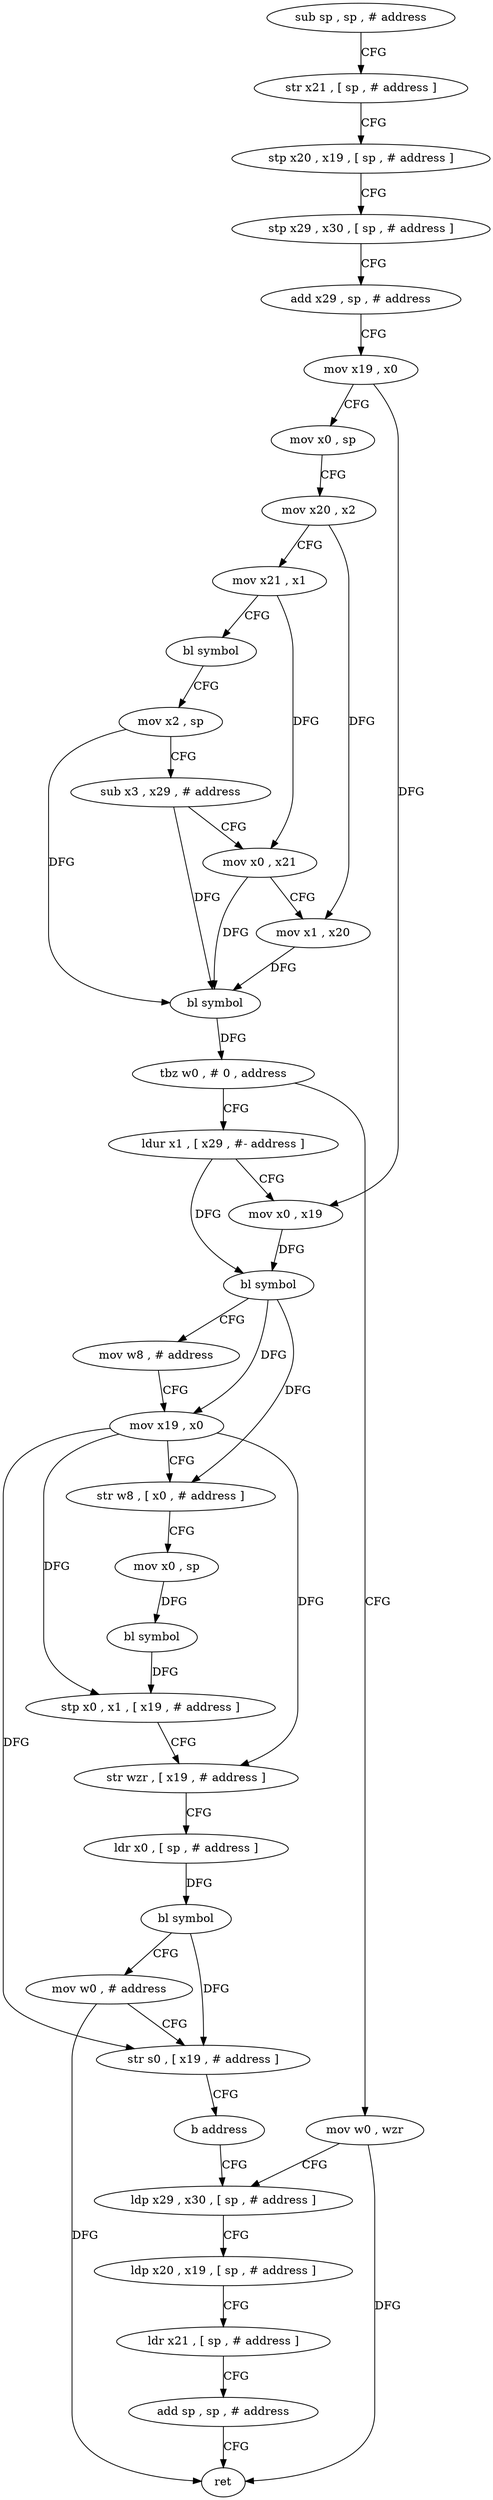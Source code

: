 digraph "func" {
"4244804" [label = "sub sp , sp , # address" ]
"4244808" [label = "str x21 , [ sp , # address ]" ]
"4244812" [label = "stp x20 , x19 , [ sp , # address ]" ]
"4244816" [label = "stp x29 , x30 , [ sp , # address ]" ]
"4244820" [label = "add x29 , sp , # address" ]
"4244824" [label = "mov x19 , x0" ]
"4244828" [label = "mov x0 , sp" ]
"4244832" [label = "mov x20 , x2" ]
"4244836" [label = "mov x21 , x1" ]
"4244840" [label = "bl symbol" ]
"4244844" [label = "mov x2 , sp" ]
"4244848" [label = "sub x3 , x29 , # address" ]
"4244852" [label = "mov x0 , x21" ]
"4244856" [label = "mov x1 , x20" ]
"4244860" [label = "bl symbol" ]
"4244864" [label = "tbz w0 , # 0 , address" ]
"4244928" [label = "mov w0 , wzr" ]
"4244868" [label = "ldur x1 , [ x29 , #- address ]" ]
"4244932" [label = "ldp x29 , x30 , [ sp , # address ]" ]
"4244872" [label = "mov x0 , x19" ]
"4244876" [label = "bl symbol" ]
"4244880" [label = "mov w8 , # address" ]
"4244884" [label = "mov x19 , x0" ]
"4244888" [label = "str w8 , [ x0 , # address ]" ]
"4244892" [label = "mov x0 , sp" ]
"4244896" [label = "bl symbol" ]
"4244900" [label = "stp x0 , x1 , [ x19 , # address ]" ]
"4244904" [label = "str wzr , [ x19 , # address ]" ]
"4244908" [label = "ldr x0 , [ sp , # address ]" ]
"4244912" [label = "bl symbol" ]
"4244916" [label = "mov w0 , # address" ]
"4244920" [label = "str s0 , [ x19 , # address ]" ]
"4244924" [label = "b address" ]
"4244936" [label = "ldp x20 , x19 , [ sp , # address ]" ]
"4244940" [label = "ldr x21 , [ sp , # address ]" ]
"4244944" [label = "add sp , sp , # address" ]
"4244948" [label = "ret" ]
"4244804" -> "4244808" [ label = "CFG" ]
"4244808" -> "4244812" [ label = "CFG" ]
"4244812" -> "4244816" [ label = "CFG" ]
"4244816" -> "4244820" [ label = "CFG" ]
"4244820" -> "4244824" [ label = "CFG" ]
"4244824" -> "4244828" [ label = "CFG" ]
"4244824" -> "4244872" [ label = "DFG" ]
"4244828" -> "4244832" [ label = "CFG" ]
"4244832" -> "4244836" [ label = "CFG" ]
"4244832" -> "4244856" [ label = "DFG" ]
"4244836" -> "4244840" [ label = "CFG" ]
"4244836" -> "4244852" [ label = "DFG" ]
"4244840" -> "4244844" [ label = "CFG" ]
"4244844" -> "4244848" [ label = "CFG" ]
"4244844" -> "4244860" [ label = "DFG" ]
"4244848" -> "4244852" [ label = "CFG" ]
"4244848" -> "4244860" [ label = "DFG" ]
"4244852" -> "4244856" [ label = "CFG" ]
"4244852" -> "4244860" [ label = "DFG" ]
"4244856" -> "4244860" [ label = "DFG" ]
"4244860" -> "4244864" [ label = "DFG" ]
"4244864" -> "4244928" [ label = "CFG" ]
"4244864" -> "4244868" [ label = "CFG" ]
"4244928" -> "4244932" [ label = "CFG" ]
"4244928" -> "4244948" [ label = "DFG" ]
"4244868" -> "4244872" [ label = "CFG" ]
"4244868" -> "4244876" [ label = "DFG" ]
"4244932" -> "4244936" [ label = "CFG" ]
"4244872" -> "4244876" [ label = "DFG" ]
"4244876" -> "4244880" [ label = "CFG" ]
"4244876" -> "4244884" [ label = "DFG" ]
"4244876" -> "4244888" [ label = "DFG" ]
"4244880" -> "4244884" [ label = "CFG" ]
"4244884" -> "4244888" [ label = "CFG" ]
"4244884" -> "4244900" [ label = "DFG" ]
"4244884" -> "4244904" [ label = "DFG" ]
"4244884" -> "4244920" [ label = "DFG" ]
"4244888" -> "4244892" [ label = "CFG" ]
"4244892" -> "4244896" [ label = "DFG" ]
"4244896" -> "4244900" [ label = "DFG" ]
"4244900" -> "4244904" [ label = "CFG" ]
"4244904" -> "4244908" [ label = "CFG" ]
"4244908" -> "4244912" [ label = "DFG" ]
"4244912" -> "4244916" [ label = "CFG" ]
"4244912" -> "4244920" [ label = "DFG" ]
"4244916" -> "4244920" [ label = "CFG" ]
"4244916" -> "4244948" [ label = "DFG" ]
"4244920" -> "4244924" [ label = "CFG" ]
"4244924" -> "4244932" [ label = "CFG" ]
"4244936" -> "4244940" [ label = "CFG" ]
"4244940" -> "4244944" [ label = "CFG" ]
"4244944" -> "4244948" [ label = "CFG" ]
}
